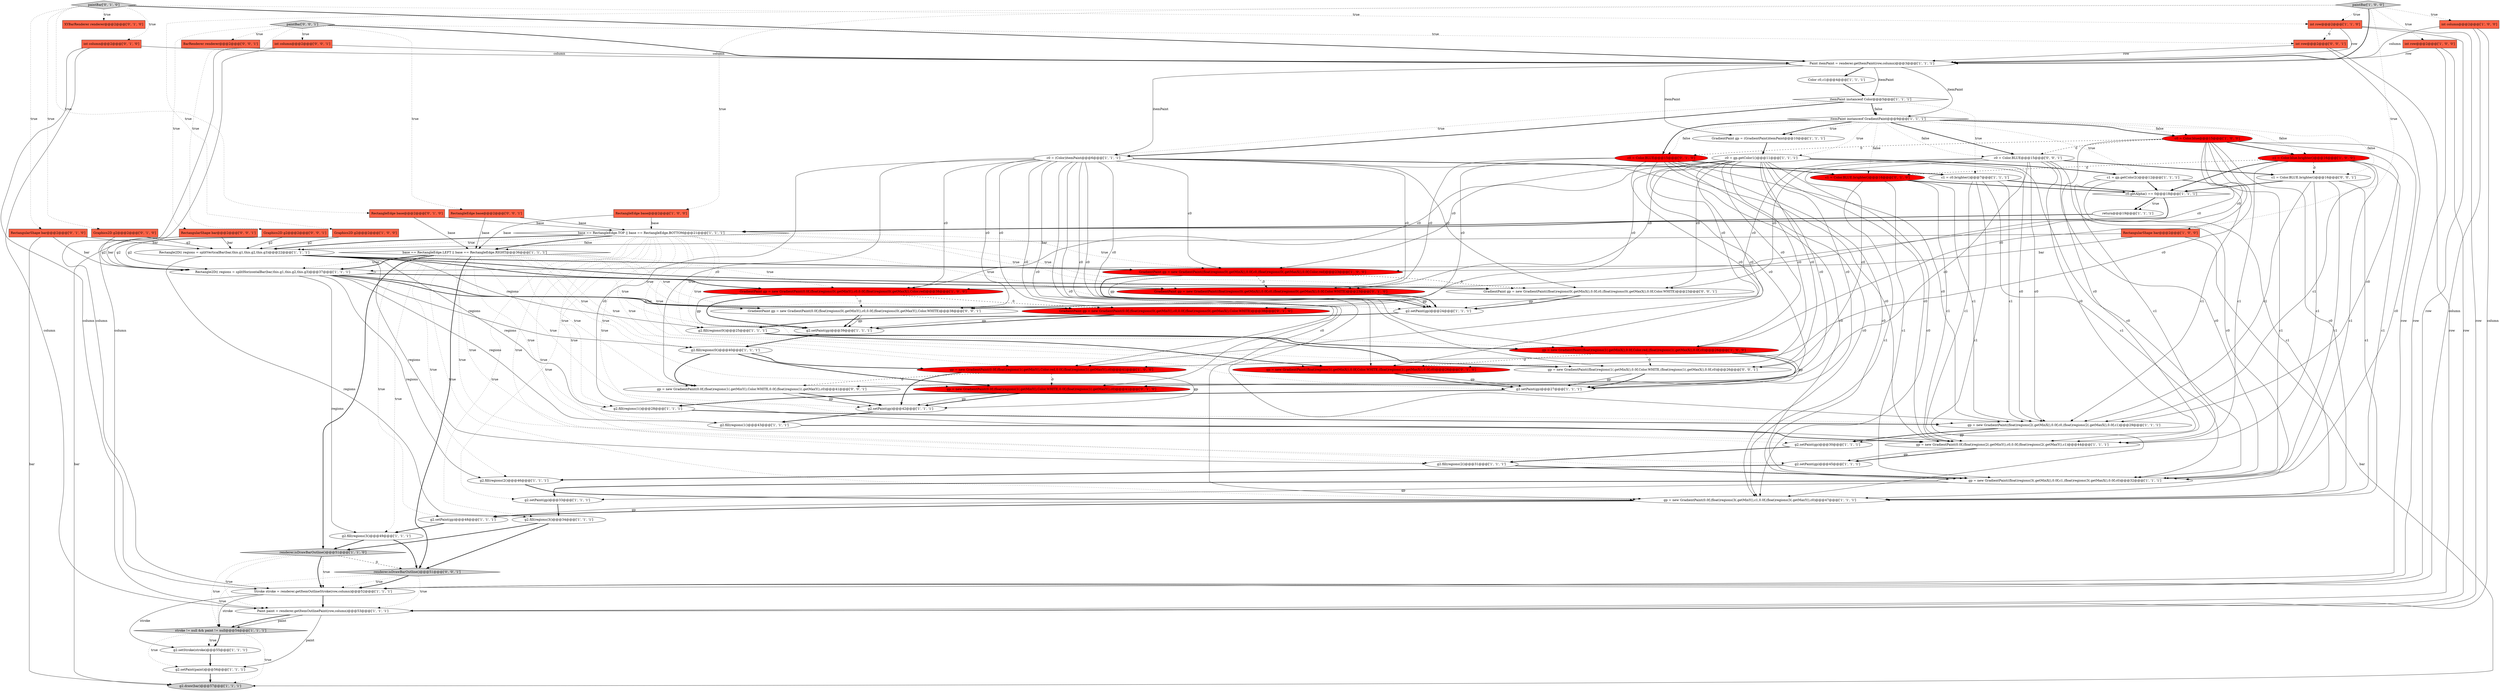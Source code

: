 digraph {
34 [style = filled, label = "int column@@@2@@@['1', '0', '0']", fillcolor = tomato, shape = box image = "AAA0AAABBB1BBB"];
51 [style = filled, label = "int row@@@2@@@['1', '1', '0']", fillcolor = tomato, shape = box image = "AAA0AAABBB1BBB"];
38 [style = filled, label = "c0.getAlpha() == 0@@@18@@@['1', '1', '1']", fillcolor = white, shape = diamond image = "AAA0AAABBB1BBB"];
66 [style = filled, label = "GradientPaint gp = new GradientPaint((float)regions(0(.getMinX(),0.0f,c0,(float)regions(0(.getMaxX(),0.0f,Color.WHITE)@@@23@@@['0', '1', '0']", fillcolor = red, shape = ellipse image = "AAA1AAABBB2BBB"];
11 [style = filled, label = "Paint paint = renderer.getItemOutlinePaint(row,column)@@@53@@@['1', '1', '1']", fillcolor = white, shape = ellipse image = "AAA0AAABBB1BBB"];
77 [style = filled, label = "RectangularShape bar@@@2@@@['0', '0', '1']", fillcolor = tomato, shape = box image = "AAA0AAABBB3BBB"];
5 [style = filled, label = "Stroke stroke = renderer.getItemOutlineStroke(row,column)@@@52@@@['1', '1', '1']", fillcolor = white, shape = ellipse image = "AAA0AAABBB1BBB"];
60 [style = filled, label = "Graphics2D g2@@@2@@@['0', '1', '0']", fillcolor = tomato, shape = box image = "AAA0AAABBB2BBB"];
40 [style = filled, label = "g2.fill(regions(1()@@@28@@@['1', '1', '1']", fillcolor = white, shape = ellipse image = "AAA0AAABBB1BBB"];
44 [style = filled, label = "return@@@19@@@['1', '1', '1']", fillcolor = white, shape = ellipse image = "AAA0AAABBB1BBB"];
9 [style = filled, label = "g2.setPaint(gp)@@@30@@@['1', '1', '1']", fillcolor = white, shape = ellipse image = "AAA0AAABBB1BBB"];
1 [style = filled, label = "Graphics2D g2@@@2@@@['1', '0', '0']", fillcolor = tomato, shape = box image = "AAA0AAABBB1BBB"];
13 [style = filled, label = "g2.setPaint(gp)@@@45@@@['1', '1', '1']", fillcolor = white, shape = ellipse image = "AAA0AAABBB1BBB"];
27 [style = filled, label = "gp = new GradientPaint(0.0f,(float)regions(2(.getMinY(),c0,0.0f,(float)regions(2(.getMaxY(),c1)@@@44@@@['1', '1', '1']", fillcolor = white, shape = ellipse image = "AAA0AAABBB1BBB"];
75 [style = filled, label = "c0 = Color.BLUE@@@15@@@['0', '0', '1']", fillcolor = white, shape = ellipse image = "AAA0AAABBB3BBB"];
39 [style = filled, label = "c0 = (Color)itemPaint@@@6@@@['1', '1', '1']", fillcolor = white, shape = ellipse image = "AAA0AAABBB1BBB"];
76 [style = filled, label = "GradientPaint gp = new GradientPaint((float)regions(0(.getMinX(),0.0f,c0,(float)regions(0(.getMaxX(),0.0f,Color.WHITE)@@@23@@@['0', '0', '1']", fillcolor = white, shape = ellipse image = "AAA0AAABBB3BBB"];
35 [style = filled, label = "g2.setPaint(gp)@@@42@@@['1', '1', '1']", fillcolor = white, shape = ellipse image = "AAA0AAABBB1BBB"];
45 [style = filled, label = "Rectangle2D(( regions = splitHorizontalBar(bar,this.g1,this.g2,this.g3)@@@37@@@['1', '1', '1']", fillcolor = white, shape = ellipse image = "AAA0AAABBB1BBB"];
42 [style = filled, label = "paintBar['1', '0', '0']", fillcolor = lightgray, shape = diamond image = "AAA0AAABBB1BBB"];
49 [style = filled, label = "gp = new GradientPaint((float)regions(2(.getMinX(),0.0f,c0,(float)regions(2(.getMaxX(),0.0f,c1)@@@29@@@['1', '1', '1']", fillcolor = white, shape = ellipse image = "AAA0AAABBB1BBB"];
32 [style = filled, label = "gp = new GradientPaint((float)regions(3(.getMinX(),0.0f,c1,(float)regions(3(.getMaxX(),0.0f,c0)@@@32@@@['1', '1', '1']", fillcolor = white, shape = ellipse image = "AAA0AAABBB1BBB"];
14 [style = filled, label = "c1 = Color.blue.brighter()@@@16@@@['1', '0', '0']", fillcolor = red, shape = ellipse image = "AAA1AAABBB1BBB"];
64 [style = filled, label = "c0 = Color.BLUE@@@15@@@['0', '1', '0']", fillcolor = red, shape = ellipse image = "AAA1AAABBB2BBB"];
10 [style = filled, label = "g2.fill(regions(2()@@@31@@@['1', '1', '1']", fillcolor = white, shape = ellipse image = "AAA0AAABBB1BBB"];
17 [style = filled, label = "itemPaint instanceof GradientPaint@@@9@@@['1', '1', '1']", fillcolor = white, shape = diamond image = "AAA0AAABBB1BBB"];
57 [style = filled, label = "paintBar['0', '1', '0']", fillcolor = lightgray, shape = diamond image = "AAA0AAABBB2BBB"];
71 [style = filled, label = "GradientPaint gp = new GradientPaint(0.0f,(float)regions(0(.getMinY(),c0,0.0f,(float)regions(0(.getMaxY(),Color.WHITE)@@@38@@@['0', '0', '1']", fillcolor = white, shape = ellipse image = "AAA0AAABBB3BBB"];
26 [style = filled, label = "g2.setPaint(gp)@@@27@@@['1', '1', '1']", fillcolor = white, shape = ellipse image = "AAA0AAABBB1BBB"];
52 [style = filled, label = "g2.setPaint(gp)@@@39@@@['1', '1', '1']", fillcolor = white, shape = ellipse image = "AAA0AAABBB1BBB"];
0 [style = filled, label = "g2.setPaint(gp)@@@33@@@['1', '1', '1']", fillcolor = white, shape = ellipse image = "AAA0AAABBB1BBB"];
22 [style = filled, label = "Color c0,c1@@@4@@@['1', '1', '1']", fillcolor = white, shape = ellipse image = "AAA0AAABBB1BBB"];
48 [style = filled, label = "itemPaint instanceof Color@@@5@@@['1', '1', '1']", fillcolor = white, shape = diamond image = "AAA0AAABBB1BBB"];
61 [style = filled, label = "RectangleEdge base@@@2@@@['0', '1', '0']", fillcolor = tomato, shape = box image = "AAA0AAABBB2BBB"];
62 [style = filled, label = "XYBarRenderer renderer@@@2@@@['0', '1', '0']", fillcolor = tomato, shape = box image = "AAA0AAABBB2BBB"];
31 [style = filled, label = "renderer.isDrawBarOutline()@@@51@@@['1', '1', '0']", fillcolor = lightgray, shape = diamond image = "AAA0AAABBB1BBB"];
70 [style = filled, label = "BarRenderer renderer@@@2@@@['0', '0', '1']", fillcolor = tomato, shape = box image = "AAA0AAABBB3BBB"];
43 [style = filled, label = "Rectangle2D(( regions = splitVerticalBar(bar,this.g1,this.g2,this.g3)@@@22@@@['1', '1', '1']", fillcolor = white, shape = ellipse image = "AAA0AAABBB1BBB"];
54 [style = filled, label = "GradientPaint gp = (GradientPaint)itemPaint@@@10@@@['1', '1', '1']", fillcolor = white, shape = ellipse image = "AAA0AAABBB1BBB"];
63 [style = filled, label = "gp = new GradientPaint((float)regions(1(.getMinX(),0.0f,Color.WHITE,(float)regions(1(.getMaxX(),0.0f,c0)@@@26@@@['0', '1', '0']", fillcolor = red, shape = ellipse image = "AAA1AAABBB2BBB"];
78 [style = filled, label = "int row@@@2@@@['0', '0', '1']", fillcolor = tomato, shape = box image = "AAA0AAABBB3BBB"];
79 [style = filled, label = "renderer.isDrawBarOutline()@@@51@@@['0', '0', '1']", fillcolor = lightgray, shape = diamond image = "AAA0AAABBB3BBB"];
33 [style = filled, label = "g2.setPaint(gp)@@@48@@@['1', '1', '1']", fillcolor = white, shape = ellipse image = "AAA0AAABBB1BBB"];
24 [style = filled, label = "g2.fill(regions(0()@@@40@@@['1', '1', '1']", fillcolor = white, shape = ellipse image = "AAA0AAABBB1BBB"];
6 [style = filled, label = "g2.fill(regions(1()@@@43@@@['1', '1', '1']", fillcolor = white, shape = ellipse image = "AAA0AAABBB1BBB"];
18 [style = filled, label = "c1 = gp.getColor2()@@@12@@@['1', '1', '1']", fillcolor = white, shape = ellipse image = "AAA0AAABBB1BBB"];
41 [style = filled, label = "c1 = c0.brighter()@@@7@@@['1', '1', '1']", fillcolor = white, shape = ellipse image = "AAA0AAABBB1BBB"];
80 [style = filled, label = "gp = new GradientPaint(0.0f,(float)regions(1(.getMinY(),Color.WHITE,0.0f,(float)regions(1(.getMaxY(),c0)@@@41@@@['0', '0', '1']", fillcolor = white, shape = ellipse image = "AAA0AAABBB3BBB"];
67 [style = filled, label = "gp = new GradientPaint((float)regions(1(.getMinX(),0.0f,Color.WHITE,(float)regions(1(.getMaxX(),0.0f,c0)@@@26@@@['0', '0', '1']", fillcolor = white, shape = ellipse image = "AAA0AAABBB3BBB"];
2 [style = filled, label = "g2.fill(regions(3()@@@49@@@['1', '1', '1']", fillcolor = white, shape = ellipse image = "AAA0AAABBB1BBB"];
4 [style = filled, label = "GradientPaint gp = new GradientPaint(0.0f,(float)regions(0(.getMinY(),c0,0.0f,(float)regions(0(.getMaxX(),Color.red)@@@38@@@['1', '0', '0']", fillcolor = red, shape = ellipse image = "AAA1AAABBB1BBB"];
8 [style = filled, label = "c0 = Color.blue@@@15@@@['1', '0', '0']", fillcolor = red, shape = ellipse image = "AAA1AAABBB1BBB"];
25 [style = filled, label = "RectangleEdge base@@@2@@@['1', '0', '0']", fillcolor = tomato, shape = box image = "AAA0AAABBB1BBB"];
53 [style = filled, label = "g2.fill(regions(3()@@@34@@@['1', '1', '1']", fillcolor = white, shape = ellipse image = "AAA0AAABBB1BBB"];
65 [style = filled, label = "int column@@@2@@@['0', '1', '0']", fillcolor = tomato, shape = box image = "AAA0AAABBB2BBB"];
23 [style = filled, label = "Paint itemPaint = renderer.getItemPaint(row,column)@@@3@@@['1', '1', '1']", fillcolor = white, shape = ellipse image = "AAA0AAABBB1BBB"];
12 [style = filled, label = "g2.fill(regions(0()@@@25@@@['1', '1', '1']", fillcolor = white, shape = ellipse image = "AAA0AAABBB1BBB"];
21 [style = filled, label = "RectangularShape bar@@@2@@@['1', '0', '0']", fillcolor = tomato, shape = box image = "AAA0AAABBB1BBB"];
36 [style = filled, label = "base == RectangleEdge.TOP || base == RectangleEdge.BOTTOM@@@21@@@['1', '1', '1']", fillcolor = white, shape = diamond image = "AAA0AAABBB1BBB"];
16 [style = filled, label = "gp = new GradientPaint((float)regions(1(.getMinX(),0.0f,Color.red,(float)regions(1(.getMaxX(),0.0f,c0)@@@26@@@['1', '0', '0']", fillcolor = red, shape = ellipse image = "AAA1AAABBB1BBB"];
30 [style = filled, label = "g2.setPaint(paint)@@@56@@@['1', '1', '1']", fillcolor = white, shape = ellipse image = "AAA0AAABBB1BBB"];
3 [style = filled, label = "GradientPaint gp = new GradientPaint((float)regions(0(.getMinX(),0.0f,c0,(float)regions(0(.getMaxX(),0.0f,Color.red)@@@23@@@['1', '0', '0']", fillcolor = red, shape = ellipse image = "AAA1AAABBB1BBB"];
59 [style = filled, label = "gp = new GradientPaint(0.0f,(float)regions(1(.getMinY(),Color.WHITE,0.0f,(float)regions(1(.getMaxY(),c0)@@@41@@@['0', '1', '0']", fillcolor = red, shape = ellipse image = "AAA1AAABBB2BBB"];
68 [style = filled, label = "int column@@@2@@@['0', '0', '1']", fillcolor = tomato, shape = box image = "AAA0AAABBB3BBB"];
46 [style = filled, label = "g2.fill(regions(2()@@@46@@@['1', '1', '1']", fillcolor = white, shape = ellipse image = "AAA0AAABBB1BBB"];
28 [style = filled, label = "stroke != null && paint != null@@@54@@@['1', '1', '1']", fillcolor = lightgray, shape = diamond image = "AAA0AAABBB1BBB"];
55 [style = filled, label = "RectangularShape bar@@@2@@@['0', '1', '0']", fillcolor = tomato, shape = box image = "AAA0AAABBB2BBB"];
19 [style = filled, label = "base == RectangleEdge.LEFT || base == RectangleEdge.RIGHT@@@36@@@['1', '1', '1']", fillcolor = white, shape = diamond image = "AAA0AAABBB1BBB"];
58 [style = filled, label = "c1 = Color.BLUE.brighter()@@@16@@@['0', '1', '0']", fillcolor = red, shape = ellipse image = "AAA1AAABBB2BBB"];
69 [style = filled, label = "c1 = Color.BLUE.brighter()@@@16@@@['0', '0', '1']", fillcolor = white, shape = ellipse image = "AAA0AAABBB3BBB"];
15 [style = filled, label = "int row@@@2@@@['1', '0', '0']", fillcolor = tomato, shape = box image = "AAA0AAABBB1BBB"];
29 [style = filled, label = "g2.draw(bar)@@@57@@@['1', '1', '1']", fillcolor = lightgray, shape = ellipse image = "AAA0AAABBB1BBB"];
20 [style = filled, label = "g2.setStroke(stroke)@@@55@@@['1', '1', '1']", fillcolor = white, shape = ellipse image = "AAA0AAABBB1BBB"];
56 [style = filled, label = "GradientPaint gp = new GradientPaint(0.0f,(float)regions(0(.getMinY(),c0,0.0f,(float)regions(0(.getMaxX(),Color.WHITE)@@@38@@@['0', '1', '0']", fillcolor = red, shape = ellipse image = "AAA1AAABBB2BBB"];
7 [style = filled, label = "gp = new GradientPaint(0.0f,(float)regions(3(.getMinY(),c1,0.0f,(float)regions(3(.getMaxY(),c0)@@@47@@@['1', '1', '1']", fillcolor = white, shape = ellipse image = "AAA0AAABBB1BBB"];
37 [style = filled, label = "gp = new GradientPaint(0.0f,(float)regions(1(.getMinY(),Color.red,0.0f,(float)regions(1(.getMaxY(),c0)@@@41@@@['1', '0', '0']", fillcolor = red, shape = ellipse image = "AAA1AAABBB1BBB"];
50 [style = filled, label = "c0 = gp.getColor1()@@@11@@@['1', '1', '1']", fillcolor = white, shape = ellipse image = "AAA0AAABBB1BBB"];
47 [style = filled, label = "g2.setPaint(gp)@@@24@@@['1', '1', '1']", fillcolor = white, shape = ellipse image = "AAA0AAABBB1BBB"];
74 [style = filled, label = "Graphics2D g2@@@2@@@['0', '0', '1']", fillcolor = tomato, shape = box image = "AAA0AAABBB3BBB"];
73 [style = filled, label = "RectangleEdge base@@@2@@@['0', '0', '1']", fillcolor = tomato, shape = box image = "AAA0AAABBB3BBB"];
72 [style = filled, label = "paintBar['0', '0', '1']", fillcolor = lightgray, shape = diamond image = "AAA0AAABBB3BBB"];
15->11 [style = solid, label="row"];
27->13 [style = bold, label=""];
31->79 [style = dashed, label="0"];
42->23 [style = bold, label=""];
39->3 [style = solid, label="c0"];
69->38 [style = bold, label=""];
50->71 [style = solid, label="c0"];
40->49 [style = bold, label=""];
17->54 [style = dotted, label="true"];
51->5 [style = solid, label="row"];
39->16 [style = solid, label="c0"];
17->54 [style = bold, label=""];
56->52 [style = bold, label=""];
36->16 [style = dotted, label="true"];
18->32 [style = solid, label="c1"];
38->44 [style = bold, label=""];
36->67 [style = dotted, label="true"];
28->20 [style = bold, label=""];
18->27 [style = solid, label="c1"];
14->32 [style = solid, label="c1"];
32->0 [style = bold, label=""];
48->17 [style = dotted, label="false"];
58->32 [style = solid, label="c1"];
8->16 [style = solid, label="c0"];
5->20 [style = solid, label="stroke"];
50->59 [style = solid, label="c0"];
42->51 [style = dotted, label="true"];
17->14 [style = dotted, label="false"];
26->40 [style = bold, label=""];
10->32 [style = bold, label=""];
19->45 [style = dotted, label="true"];
9->10 [style = bold, label=""];
78->5 [style = solid, label="row"];
45->24 [style = solid, label="regions"];
8->27 [style = solid, label="c0"];
77->45 [style = solid, label="bar"];
57->51 [style = dotted, label="true"];
23->39 [style = solid, label="itemPaint"];
8->49 [style = solid, label="c0"];
50->76 [style = solid, label="c0"];
69->32 [style = solid, label="c1"];
48->39 [style = bold, label=""];
74->45 [style = solid, label="g2"];
30->29 [style = bold, label=""];
79->11 [style = dotted, label="true"];
49->9 [style = solid, label="gp"];
72->68 [style = dotted, label="true"];
52->24 [style = bold, label=""];
60->45 [style = solid, label="g2"];
0->53 [style = bold, label=""];
1->43 [style = solid, label="g2"];
78->11 [style = solid, label="row"];
66->47 [style = bold, label=""];
17->50 [style = dotted, label="true"];
43->3 [style = bold, label=""];
17->8 [style = dotted, label="false"];
28->30 [style = dotted, label="true"];
39->4 [style = solid, label="c0"];
50->80 [style = solid, label="c0"];
23->22 [style = bold, label=""];
68->11 [style = solid, label="column"];
19->71 [style = dotted, label="true"];
68->23 [style = solid, label="column"];
25->19 [style = solid, label="base"];
31->28 [style = dotted, label="true"];
48->39 [style = dotted, label="true"];
68->5 [style = solid, label="column"];
14->58 [style = dashed, label="0"];
3->66 [style = dashed, label="0"];
64->59 [style = solid, label="c0"];
8->32 [style = solid, label="c0"];
46->7 [style = bold, label=""];
43->12 [style = solid, label="regions"];
39->59 [style = solid, label="c0"];
39->80 [style = solid, label="c0"];
13->46 [style = bold, label=""];
65->5 [style = solid, label="column"];
24->80 [style = bold, label=""];
50->4 [style = solid, label="c0"];
50->27 [style = solid, label="c0"];
19->35 [style = dotted, label="true"];
39->66 [style = solid, label="c0"];
23->48 [style = solid, label="itemPaint"];
8->64 [style = dashed, label="0"];
43->40 [style = solid, label="regions"];
2->31 [style = bold, label=""];
37->59 [style = dashed, label="0"];
18->38 [style = bold, label=""];
8->37 [style = solid, label="c0"];
78->23 [style = solid, label="row"];
77->29 [style = solid, label="bar"];
11->28 [style = bold, label=""];
36->0 [style = dotted, label="true"];
24->59 [style = bold, label=""];
8->4 [style = solid, label="c0"];
3->76 [style = dashed, label="0"];
34->11 [style = solid, label="column"];
15->5 [style = solid, label="row"];
36->47 [style = dotted, label="true"];
50->56 [style = solid, label="c0"];
50->67 [style = solid, label="c0"];
64->63 [style = solid, label="c0"];
73->36 [style = solid, label="base"];
50->18 [style = bold, label=""];
31->5 [style = bold, label=""];
17->64 [style = dotted, label="false"];
4->71 [style = dashed, label="0"];
16->26 [style = bold, label=""];
12->63 [style = bold, label=""];
19->33 [style = dotted, label="true"];
31->5 [style = dotted, label="true"];
71->52 [style = bold, label=""];
76->47 [style = solid, label="gp"];
14->38 [style = bold, label=""];
76->47 [style = bold, label=""];
43->10 [style = solid, label="regions"];
75->69 [style = bold, label=""];
19->27 [style = dotted, label="true"];
27->13 [style = solid, label="gp"];
77->43 [style = solid, label="bar"];
67->26 [style = bold, label=""];
36->40 [style = dotted, label="true"];
19->37 [style = dotted, label="true"];
48->17 [style = bold, label=""];
31->11 [style = dotted, label="true"];
79->5 [style = dotted, label="true"];
39->37 [style = solid, label="c0"];
37->80 [style = dashed, label="0"];
39->49 [style = solid, label="c0"];
65->23 [style = solid, label="column"];
65->11 [style = solid, label="column"];
45->71 [style = bold, label=""];
7->33 [style = bold, label=""];
57->23 [style = bold, label=""];
28->29 [style = dotted, label="true"];
72->77 [style = dotted, label="true"];
14->49 [style = solid, label="c1"];
43->66 [style = bold, label=""];
50->32 [style = solid, label="c0"];
75->80 [style = solid, label="c0"];
79->28 [style = dotted, label="true"];
39->71 [style = solid, label="c0"];
75->27 [style = solid, label="c0"];
19->4 [style = dotted, label="true"];
58->7 [style = solid, label="c1"];
36->3 [style = dotted, label="true"];
72->73 [style = dotted, label="true"];
23->17 [style = solid, label="itemPaint"];
59->35 [style = bold, label=""];
21->45 [style = solid, label="bar"];
75->71 [style = solid, label="c0"];
75->67 [style = solid, label="c0"];
64->49 [style = solid, label="c0"];
45->56 [style = bold, label=""];
36->9 [style = dotted, label="true"];
39->41 [style = bold, label=""];
41->38 [style = bold, label=""];
8->7 [style = solid, label="c0"];
5->11 [style = bold, label=""];
50->63 [style = solid, label="c0"];
66->47 [style = solid, label="gp"];
17->64 [style = bold, label=""];
64->56 [style = solid, label="c0"];
72->78 [style = dotted, label="true"];
63->26 [style = solid, label="gp"];
48->41 [style = dotted, label="true"];
74->43 [style = solid, label="g2"];
72->23 [style = bold, label=""];
36->53 [style = dotted, label="true"];
36->43 [style = bold, label=""];
57->60 [style = dotted, label="true"];
17->8 [style = bold, label=""];
57->61 [style = dotted, label="true"];
80->35 [style = solid, label="gp"];
11->28 [style = solid, label="paint"];
39->7 [style = solid, label="c0"];
64->7 [style = solid, label="c0"];
34->5 [style = solid, label="column"];
50->49 [style = solid, label="c0"];
55->29 [style = solid, label="bar"];
45->46 [style = solid, label="regions"];
17->18 [style = dotted, label="true"];
22->48 [style = bold, label=""];
16->26 [style = solid, label="gp"];
28->20 [style = dotted, label="true"];
41->7 [style = solid, label="c1"];
63->26 [style = bold, label=""];
53->79 [style = bold, label=""];
19->59 [style = dotted, label="true"];
8->14 [style = bold, label=""];
2->79 [style = bold, label=""];
72->74 [style = dotted, label="true"];
3->47 [style = bold, label=""];
1->45 [style = solid, label="g2"];
45->2 [style = solid, label="regions"];
43->76 [style = bold, label=""];
69->49 [style = solid, label="c1"];
38->44 [style = dotted, label="true"];
18->7 [style = solid, label="c1"];
36->32 [style = dotted, label="true"];
19->24 [style = dotted, label="true"];
56->52 [style = solid, label="gp"];
19->7 [style = dotted, label="true"];
19->80 [style = dotted, label="true"];
16->67 [style = dashed, label="0"];
51->11 [style = solid, label="row"];
50->3 [style = solid, label="c0"];
36->49 [style = dotted, label="true"];
3->47 [style = solid, label="gp"];
17->69 [style = dotted, label="false"];
17->75 [style = dotted, label="false"];
15->23 [style = solid, label="row"];
6->27 [style = bold, label=""];
19->45 [style = bold, label=""];
58->38 [style = bold, label=""];
36->19 [style = dotted, label="false"];
42->1 [style = dotted, label="true"];
23->54 [style = solid, label="itemPaint"];
18->49 [style = solid, label="c1"];
43->53 [style = solid, label="regions"];
55->43 [style = solid, label="bar"];
64->32 [style = solid, label="c0"];
41->27 [style = solid, label="c1"];
42->15 [style = dotted, label="true"];
69->27 [style = solid, label="c1"];
14->27 [style = solid, label="c1"];
5->28 [style = solid, label="stroke"];
75->49 [style = solid, label="c0"];
21->43 [style = solid, label="bar"];
19->56 [style = dotted, label="true"];
72->70 [style = dotted, label="true"];
16->63 [style = dashed, label="0"];
50->37 [style = solid, label="c0"];
37->35 [style = bold, label=""];
64->58 [style = bold, label=""];
71->52 [style = solid, label="gp"];
17->58 [style = dotted, label="false"];
42->34 [style = dotted, label="true"];
80->35 [style = bold, label=""];
33->2 [style = bold, label=""];
61->36 [style = solid, label="base"];
32->0 [style = solid, label="gp"];
50->66 [style = solid, label="c0"];
36->19 [style = bold, label=""];
36->26 [style = dotted, label="true"];
4->56 [style = dashed, label="0"];
57->65 [style = dotted, label="true"];
34->23 [style = solid, label="column"];
57->62 [style = dotted, label="true"];
36->76 [style = dotted, label="true"];
36->63 [style = dotted, label="true"];
45->6 [style = solid, label="regions"];
44->36 [style = bold, label=""];
35->6 [style = bold, label=""];
8->3 [style = solid, label="c0"];
51->23 [style = solid, label="row"];
73->19 [style = solid, label="base"];
39->32 [style = solid, label="c0"];
19->31 [style = bold, label=""];
61->19 [style = solid, label="base"];
59->35 [style = solid, label="gp"];
47->12 [style = bold, label=""];
19->2 [style = dotted, label="true"];
39->27 [style = solid, label="c0"];
38->36 [style = bold, label=""];
17->75 [style = bold, label=""];
12->16 [style = bold, label=""];
19->13 [style = dotted, label="true"];
51->78 [style = dashed, label="0"];
67->26 [style = solid, label="gp"];
4->52 [style = solid, label="gp"];
53->31 [style = bold, label=""];
14->69 [style = dashed, label="0"];
36->12 [style = dotted, label="true"];
58->49 [style = solid, label="c1"];
39->76 [style = solid, label="c0"];
19->52 [style = dotted, label="true"];
39->67 [style = solid, label="c0"];
41->32 [style = solid, label="c1"];
58->27 [style = solid, label="c1"];
11->30 [style = solid, label="paint"];
54->50 [style = bold, label=""];
45->4 [style = bold, label=""];
36->10 [style = dotted, label="true"];
19->79 [style = bold, label=""];
57->55 [style = dotted, label="true"];
75->32 [style = solid, label="c0"];
75->7 [style = solid, label="c0"];
64->66 [style = solid, label="c0"];
79->5 [style = bold, label=""];
69->7 [style = solid, label="c1"];
4->52 [style = bold, label=""];
36->43 [style = dotted, label="true"];
14->7 [style = solid, label="c1"];
36->66 [style = dotted, label="true"];
75->76 [style = solid, label="c0"];
24->37 [style = bold, label=""];
21->29 [style = solid, label="bar"];
19->46 [style = dotted, label="true"];
50->16 [style = solid, label="c0"];
37->35 [style = solid, label="gp"];
39->63 [style = solid, label="c0"];
42->25 [style = dotted, label="true"];
19->6 [style = dotted, label="true"];
8->75 [style = dashed, label="0"];
7->33 [style = solid, label="gp"];
20->30 [style = bold, label=""];
60->43 [style = solid, label="g2"];
49->9 [style = bold, label=""];
42->21 [style = dotted, label="true"];
55->45 [style = solid, label="bar"];
41->49 [style = solid, label="c1"];
39->56 [style = solid, label="c0"];
64->27 [style = solid, label="c0"];
25->36 [style = solid, label="base"];
12->67 [style = bold, label=""];
50->7 [style = solid, label="c0"];
}
